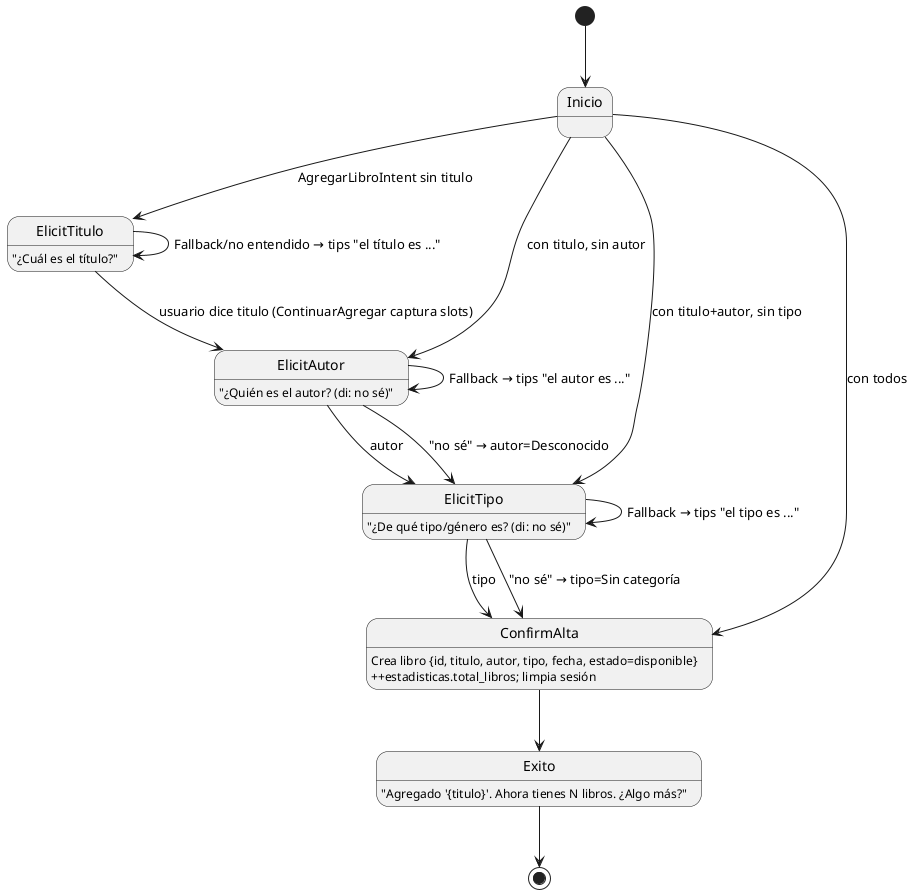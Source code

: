 @startuml AgregarLibro
    ' AgregarLibro – Captura progresiva (titulo→autor→tipo)
    skinparam shadowing false

    [*] --> Inicio
    Inicio --> ElicitTitulo : AgregarLibroIntent sin titulo
    Inicio --> ElicitAutor : con titulo, sin autor
    Inicio --> ElicitTipo : con titulo+autor, sin tipo
    Inicio --> ConfirmAlta : con todos

    ElicitTitulo : "¿Cuál es el título?"
    ElicitTitulo --> ElicitAutor : usuario dice titulo (ContinuarAgregar captura slots)
    ElicitTitulo --> ElicitTitulo : Fallback/no entendido → tips "el título es ..."

    ElicitAutor : "¿Quién es el autor? (di: no sé)"
    ElicitAutor --> ElicitTipo : autor
    ElicitAutor --> ElicitTipo : "no sé" → autor=Desconocido
    ElicitAutor --> ElicitAutor : Fallback → tips "el autor es ..."

    ElicitTipo : "¿De qué tipo/género es? (di: no sé)"
    ElicitTipo --> ConfirmAlta : tipo
    ElicitTipo --> ConfirmAlta : "no sé" → tipo=Sin categoría
    ElicitTipo --> ElicitTipo : Fallback → tips "el tipo es ..."

    ConfirmAlta : Crea libro {id, titulo, autor, tipo, fecha, estado=disponible}
    ConfirmAlta : ++estadisticas.total_libros; limpia sesión
    ConfirmAlta --> Exito

    Exito : "Agregado '{titulo}'. Ahora tienes N libros. ¿Algo más?"
    Exito --> [*]
@enduml

